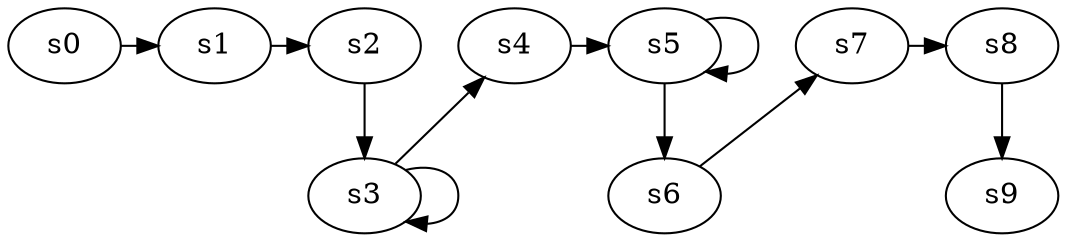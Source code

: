digraph game_0011_chain_10 {
    s0 [name="s0", player=0, target=1];
    s1 [name="s1", player=1];
    s2 [name="s2", player=0, target=1];
    s3 [name="s3", player=1];
    s4 [name="s4", player=0];
    s5 [name="s5", player=1, target=1];
    s6 [name="s6", player=0];
    s7 [name="s7", player=1, target=1];
    s8 [name="s8", player=0];
    s9 [name="s9", player=1];

    s0 -> s1 [constraint="time % 2 == 0"];
    s1 -> s2 [constraint="time == 7"];
    s2 -> s3;
    s3 -> s4 [constraint="time % 4 == 3"];
    s4 -> s5 [constraint="time == 0 || time == 3 || time == 11 || time == 14 || time == 15"];
    s5 -> s6;
    s6 -> s7 [constraint="time % 4 == 1"];
    s7 -> s8 [constraint="time == 3 || time == 8 || time == 13"];
    s8 -> s9;
    s3 -> s3 [constraint="time % 3 == 0"];
    s5 -> s5 [constraint="time % 2 == 0"];
}
